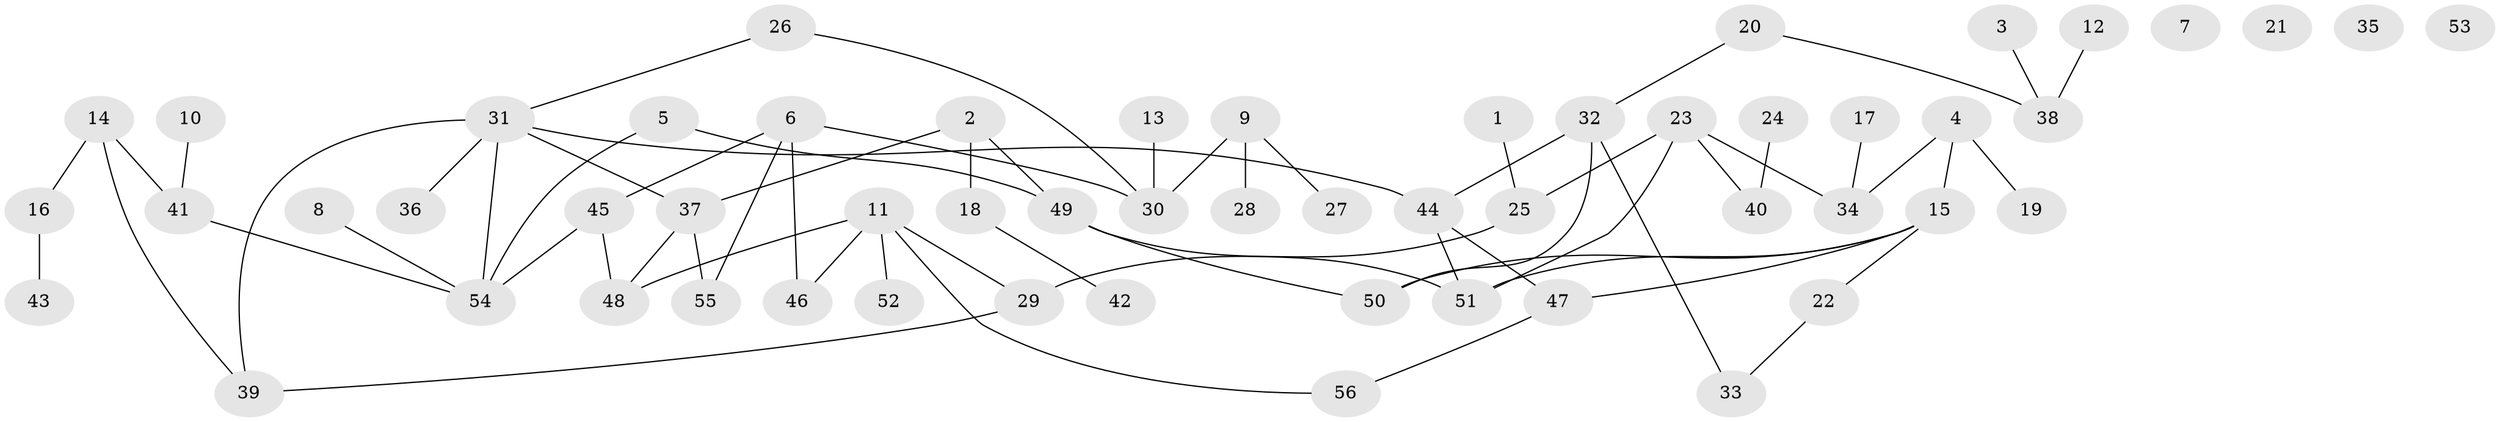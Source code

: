 // Generated by graph-tools (version 1.1) at 2025/13/03/09/25 04:13:14]
// undirected, 56 vertices, 66 edges
graph export_dot {
graph [start="1"]
  node [color=gray90,style=filled];
  1;
  2;
  3;
  4;
  5;
  6;
  7;
  8;
  9;
  10;
  11;
  12;
  13;
  14;
  15;
  16;
  17;
  18;
  19;
  20;
  21;
  22;
  23;
  24;
  25;
  26;
  27;
  28;
  29;
  30;
  31;
  32;
  33;
  34;
  35;
  36;
  37;
  38;
  39;
  40;
  41;
  42;
  43;
  44;
  45;
  46;
  47;
  48;
  49;
  50;
  51;
  52;
  53;
  54;
  55;
  56;
  1 -- 25;
  2 -- 18;
  2 -- 37;
  2 -- 49;
  3 -- 38;
  4 -- 15;
  4 -- 19;
  4 -- 34;
  5 -- 49;
  5 -- 54;
  6 -- 30;
  6 -- 45;
  6 -- 46;
  6 -- 55;
  8 -- 54;
  9 -- 27;
  9 -- 28;
  9 -- 30;
  10 -- 41;
  11 -- 29;
  11 -- 46;
  11 -- 48;
  11 -- 52;
  11 -- 56;
  12 -- 38;
  13 -- 30;
  14 -- 16;
  14 -- 39;
  14 -- 41;
  15 -- 22;
  15 -- 47;
  15 -- 50;
  15 -- 51;
  16 -- 43;
  17 -- 34;
  18 -- 42;
  20 -- 32;
  20 -- 38;
  22 -- 33;
  23 -- 25;
  23 -- 34;
  23 -- 40;
  23 -- 51;
  24 -- 40;
  25 -- 29;
  26 -- 30;
  26 -- 31;
  29 -- 39;
  31 -- 36;
  31 -- 37;
  31 -- 39;
  31 -- 44;
  31 -- 54;
  32 -- 33;
  32 -- 44;
  32 -- 50;
  37 -- 48;
  37 -- 55;
  41 -- 54;
  44 -- 47;
  44 -- 51;
  45 -- 48;
  45 -- 54;
  47 -- 56;
  49 -- 50;
  49 -- 51;
}

